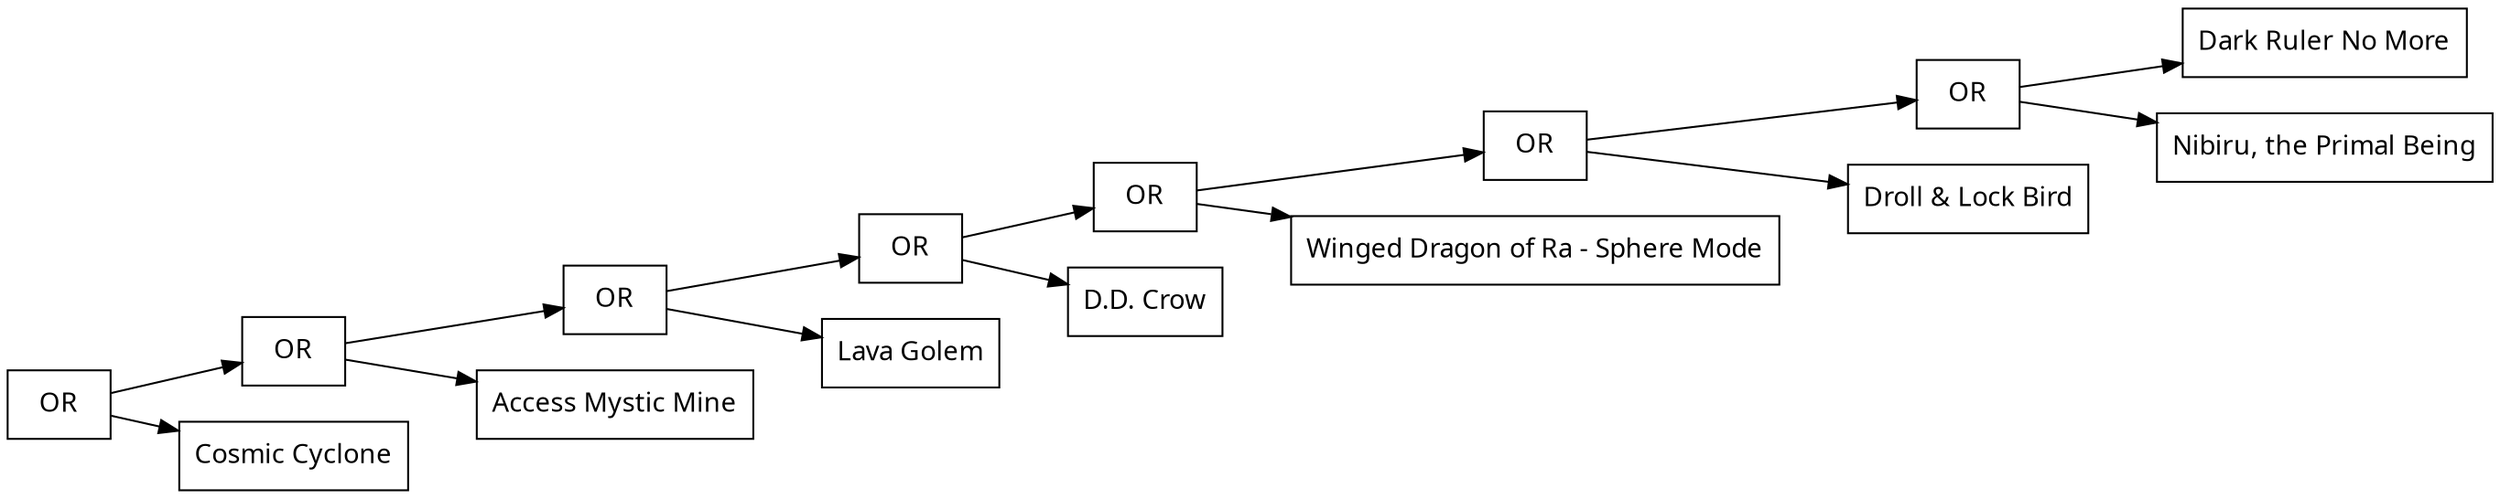 digraph {
node [shape=record];
node [fontname=Sans];charset="UTF-8" splines=true splines=spline rankdir =LR
199[label="OR"];
199->197;
199->198;
197[label="OR"];
197->196;
197->91;
198[label="Cosmic Cyclone"];
196[label="OR"];
196->194;
196->195;
91[label="Access Mystic Mine"];
194[label="OR"];
194->192;
194->193;
195[label="Lava Golem"];
192[label="OR"];
192->190;
192->191;
193[label="D.D. Crow"];
190[label="OR"];
190->188;
190->189;
191[label="Winged Dragon of Ra - Sphere Mode"];
188[label="OR"];
188->186;
188->187;
189[label="Droll & Lock Bird"];
186[label="Dark Ruler No More"];
187[label="Nibiru, the Primal Being"];
}
